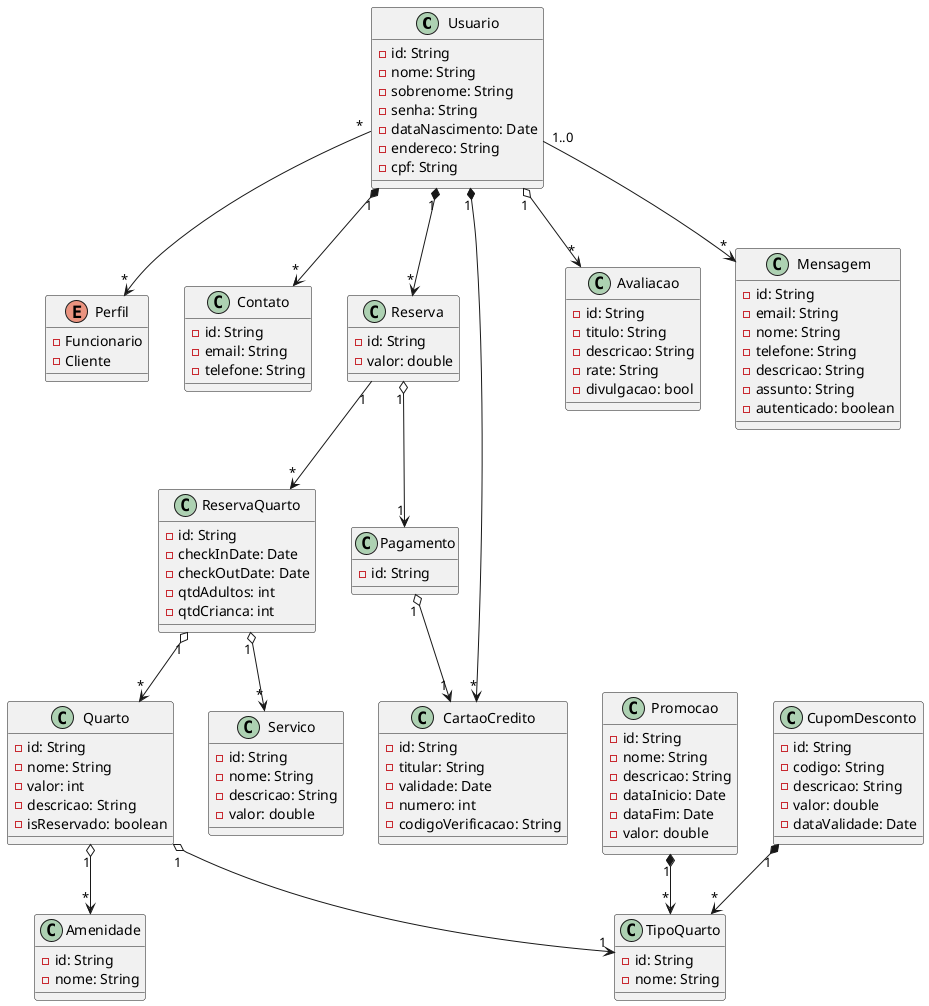@startuml OasisHotel

class Usuario {
    - id: String
    - nome: String
    - sobrenome: String
    - senha: String
    - dataNascimento: Date
    - endereco: String
    - cpf: String
}

enum Perfil {
    - Funcionario
    - Cliente
}

class Contato {
    - id: String
    - email: String
    - telefone: String
}

class Quarto {
    - id: String
    - nome: String
    - valor: int
    - descricao: String
    - isReservado: boolean
}

class TipoQuarto {
    - id: String
    - nome: String
}

class Amenidade {
    - id: String
    - nome: String
}

class Promocao {
    - id: String
    - nome: String
    - descricao: String
    - dataInicio: Date
    - dataFim: Date
    - valor: double
}

class ReservaQuarto {
    - id: String
    - checkInDate: Date
    - checkOutDate: Date
    - qtdAdultos: int
    - qtdCrianca: int
}

class Servico {
    - id: String
    - nome: String
    - descricao: String
    - valor: double
}

class Reserva {
    - id: String
    - valor: double
}

class Pagamento {
    - id: String
}

class CartaoCredito {
    - id: String
    - titular: String
    - validade: Date
    - numero: int 
    - codigoVerificacao: String
}

class CupomDesconto {
    - id: String
    - codigo: String
    - descricao: String
    - valor: double
    - dataValidade: Date
}

class Avaliacao {
    - id: String
    - titulo: String
    - descricao: String
    - rate: String
    - divulgacao: bool
}

class Mensagem {
    - id: String
    - email: String
    - nome: String
    - telefone: String
    - descricao: String
    - assunto: String
    - autenticado: boolean
}

Usuario "1" *--> "*" Contato
Usuario "1..0" --> "*" Mensagem
Usuario "*" --> "*" Perfil
Usuario "1" *--> "*" CartaoCredito
Usuario "1" o--> "*" Avaliacao
Usuario "1" *--> "*" Reserva
Reserva "1" o--> "1" Pagamento
Pagamento "1" o--> "1" CartaoCredito
Reserva "1" --> "*" ReservaQuarto
ReservaQuarto "1" o--> "*" Servico
ReservaQuarto "1" o--> "*" Quarto
Quarto "1" o--> "*" Amenidade
Quarto "1" o--> "1" TipoQuarto
Promocao "1" *--> "*" TipoQuarto
CupomDesconto "1" *--> "*" TipoQuarto


@enduml





